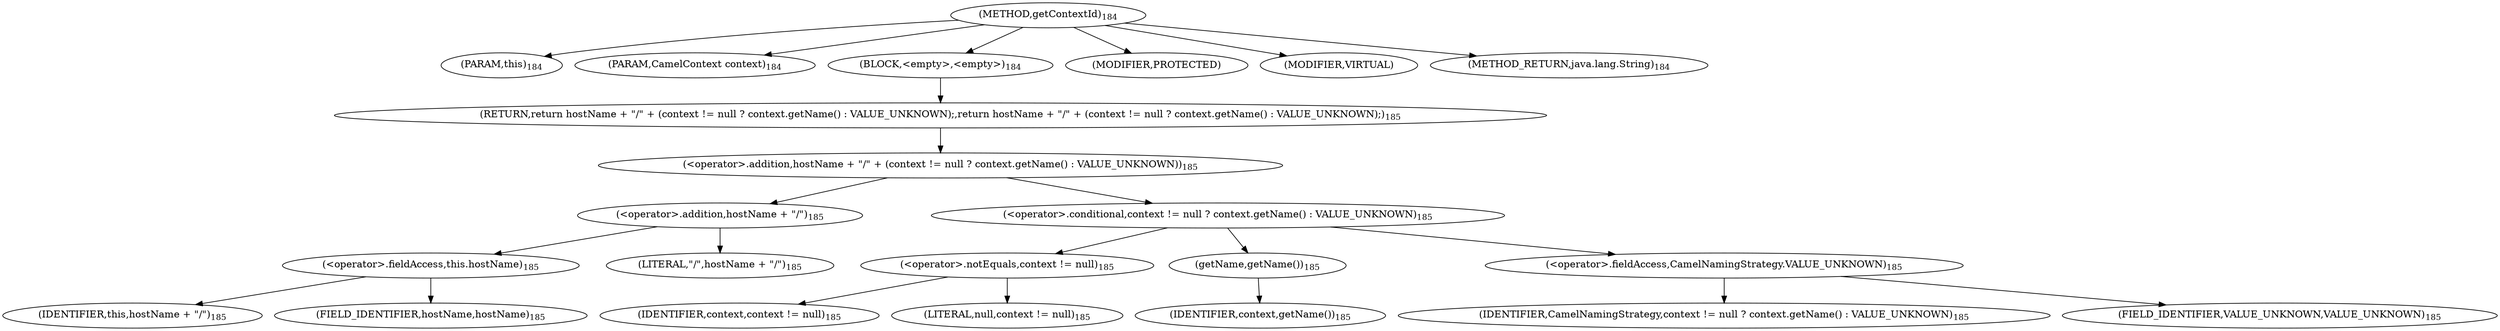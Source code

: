 digraph "getContextId" {  
"552" [label = <(METHOD,getContextId)<SUB>184</SUB>> ]
"553" [label = <(PARAM,this)<SUB>184</SUB>> ]
"554" [label = <(PARAM,CamelContext context)<SUB>184</SUB>> ]
"555" [label = <(BLOCK,&lt;empty&gt;,&lt;empty&gt;)<SUB>184</SUB>> ]
"556" [label = <(RETURN,return hostName + &quot;/&quot; + (context != null ? context.getName() : VALUE_UNKNOWN);,return hostName + &quot;/&quot; + (context != null ? context.getName() : VALUE_UNKNOWN);)<SUB>185</SUB>> ]
"557" [label = <(&lt;operator&gt;.addition,hostName + &quot;/&quot; + (context != null ? context.getName() : VALUE_UNKNOWN))<SUB>185</SUB>> ]
"558" [label = <(&lt;operator&gt;.addition,hostName + &quot;/&quot;)<SUB>185</SUB>> ]
"559" [label = <(&lt;operator&gt;.fieldAccess,this.hostName)<SUB>185</SUB>> ]
"560" [label = <(IDENTIFIER,this,hostName + &quot;/&quot;)<SUB>185</SUB>> ]
"561" [label = <(FIELD_IDENTIFIER,hostName,hostName)<SUB>185</SUB>> ]
"562" [label = <(LITERAL,&quot;/&quot;,hostName + &quot;/&quot;)<SUB>185</SUB>> ]
"563" [label = <(&lt;operator&gt;.conditional,context != null ? context.getName() : VALUE_UNKNOWN)<SUB>185</SUB>> ]
"564" [label = <(&lt;operator&gt;.notEquals,context != null)<SUB>185</SUB>> ]
"565" [label = <(IDENTIFIER,context,context != null)<SUB>185</SUB>> ]
"566" [label = <(LITERAL,null,context != null)<SUB>185</SUB>> ]
"567" [label = <(getName,getName())<SUB>185</SUB>> ]
"568" [label = <(IDENTIFIER,context,getName())<SUB>185</SUB>> ]
"569" [label = <(&lt;operator&gt;.fieldAccess,CamelNamingStrategy.VALUE_UNKNOWN)<SUB>185</SUB>> ]
"570" [label = <(IDENTIFIER,CamelNamingStrategy,context != null ? context.getName() : VALUE_UNKNOWN)<SUB>185</SUB>> ]
"571" [label = <(FIELD_IDENTIFIER,VALUE_UNKNOWN,VALUE_UNKNOWN)<SUB>185</SUB>> ]
"572" [label = <(MODIFIER,PROTECTED)> ]
"573" [label = <(MODIFIER,VIRTUAL)> ]
"574" [label = <(METHOD_RETURN,java.lang.String)<SUB>184</SUB>> ]
  "552" -> "553" 
  "552" -> "554" 
  "552" -> "555" 
  "552" -> "572" 
  "552" -> "573" 
  "552" -> "574" 
  "555" -> "556" 
  "556" -> "557" 
  "557" -> "558" 
  "557" -> "563" 
  "558" -> "559" 
  "558" -> "562" 
  "559" -> "560" 
  "559" -> "561" 
  "563" -> "564" 
  "563" -> "567" 
  "563" -> "569" 
  "564" -> "565" 
  "564" -> "566" 
  "567" -> "568" 
  "569" -> "570" 
  "569" -> "571" 
}

